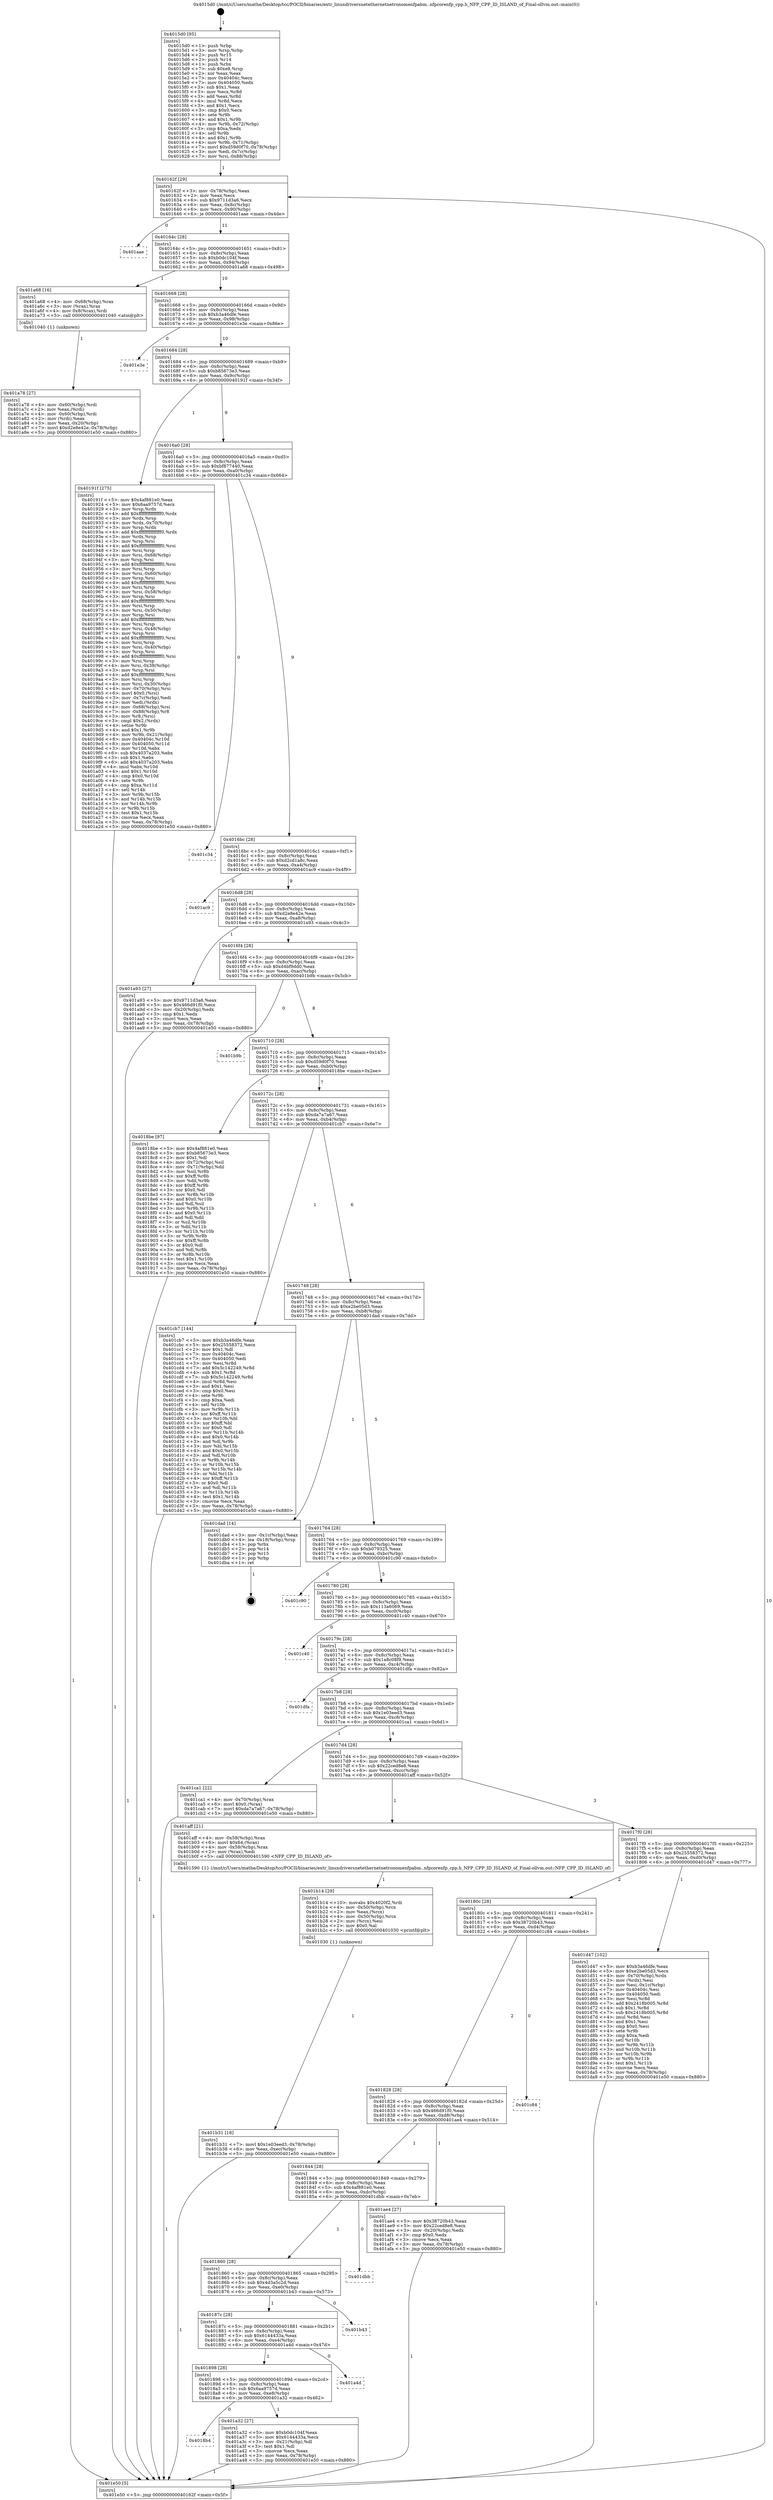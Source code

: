 digraph "0x4015d0" {
  label = "0x4015d0 (/mnt/c/Users/mathe/Desktop/tcc/POCII/binaries/extr_linuxdriversnetethernetnetronomenfpabm..nfpcorenfp_cpp.h_NFP_CPP_ID_ISLAND_of_Final-ollvm.out::main(0))"
  labelloc = "t"
  node[shape=record]

  Entry [label="",width=0.3,height=0.3,shape=circle,fillcolor=black,style=filled]
  "0x40162f" [label="{
     0x40162f [29]\l
     | [instrs]\l
     &nbsp;&nbsp;0x40162f \<+3\>: mov -0x78(%rbp),%eax\l
     &nbsp;&nbsp;0x401632 \<+2\>: mov %eax,%ecx\l
     &nbsp;&nbsp;0x401634 \<+6\>: sub $0x9711d3a6,%ecx\l
     &nbsp;&nbsp;0x40163a \<+6\>: mov %eax,-0x8c(%rbp)\l
     &nbsp;&nbsp;0x401640 \<+6\>: mov %ecx,-0x90(%rbp)\l
     &nbsp;&nbsp;0x401646 \<+6\>: je 0000000000401aae \<main+0x4de\>\l
  }"]
  "0x401aae" [label="{
     0x401aae\l
  }", style=dashed]
  "0x40164c" [label="{
     0x40164c [28]\l
     | [instrs]\l
     &nbsp;&nbsp;0x40164c \<+5\>: jmp 0000000000401651 \<main+0x81\>\l
     &nbsp;&nbsp;0x401651 \<+6\>: mov -0x8c(%rbp),%eax\l
     &nbsp;&nbsp;0x401657 \<+5\>: sub $0xb0dc104f,%eax\l
     &nbsp;&nbsp;0x40165c \<+6\>: mov %eax,-0x94(%rbp)\l
     &nbsp;&nbsp;0x401662 \<+6\>: je 0000000000401a68 \<main+0x498\>\l
  }"]
  Exit [label="",width=0.3,height=0.3,shape=circle,fillcolor=black,style=filled,peripheries=2]
  "0x401a68" [label="{
     0x401a68 [16]\l
     | [instrs]\l
     &nbsp;&nbsp;0x401a68 \<+4\>: mov -0x68(%rbp),%rax\l
     &nbsp;&nbsp;0x401a6c \<+3\>: mov (%rax),%rax\l
     &nbsp;&nbsp;0x401a6f \<+4\>: mov 0x8(%rax),%rdi\l
     &nbsp;&nbsp;0x401a73 \<+5\>: call 0000000000401040 \<atoi@plt\>\l
     | [calls]\l
     &nbsp;&nbsp;0x401040 \{1\} (unknown)\l
  }"]
  "0x401668" [label="{
     0x401668 [28]\l
     | [instrs]\l
     &nbsp;&nbsp;0x401668 \<+5\>: jmp 000000000040166d \<main+0x9d\>\l
     &nbsp;&nbsp;0x40166d \<+6\>: mov -0x8c(%rbp),%eax\l
     &nbsp;&nbsp;0x401673 \<+5\>: sub $0xb3a46dfe,%eax\l
     &nbsp;&nbsp;0x401678 \<+6\>: mov %eax,-0x98(%rbp)\l
     &nbsp;&nbsp;0x40167e \<+6\>: je 0000000000401e3e \<main+0x86e\>\l
  }"]
  "0x401b31" [label="{
     0x401b31 [18]\l
     | [instrs]\l
     &nbsp;&nbsp;0x401b31 \<+7\>: movl $0x1e03eed3,-0x78(%rbp)\l
     &nbsp;&nbsp;0x401b38 \<+6\>: mov %eax,-0xec(%rbp)\l
     &nbsp;&nbsp;0x401b3e \<+5\>: jmp 0000000000401e50 \<main+0x880\>\l
  }"]
  "0x401e3e" [label="{
     0x401e3e\l
  }", style=dashed]
  "0x401684" [label="{
     0x401684 [28]\l
     | [instrs]\l
     &nbsp;&nbsp;0x401684 \<+5\>: jmp 0000000000401689 \<main+0xb9\>\l
     &nbsp;&nbsp;0x401689 \<+6\>: mov -0x8c(%rbp),%eax\l
     &nbsp;&nbsp;0x40168f \<+5\>: sub $0xb85673e3,%eax\l
     &nbsp;&nbsp;0x401694 \<+6\>: mov %eax,-0x9c(%rbp)\l
     &nbsp;&nbsp;0x40169a \<+6\>: je 000000000040191f \<main+0x34f\>\l
  }"]
  "0x401b14" [label="{
     0x401b14 [29]\l
     | [instrs]\l
     &nbsp;&nbsp;0x401b14 \<+10\>: movabs $0x4020f2,%rdi\l
     &nbsp;&nbsp;0x401b1e \<+4\>: mov -0x50(%rbp),%rcx\l
     &nbsp;&nbsp;0x401b22 \<+2\>: mov %eax,(%rcx)\l
     &nbsp;&nbsp;0x401b24 \<+4\>: mov -0x50(%rbp),%rcx\l
     &nbsp;&nbsp;0x401b28 \<+2\>: mov (%rcx),%esi\l
     &nbsp;&nbsp;0x401b2a \<+2\>: mov $0x0,%al\l
     &nbsp;&nbsp;0x401b2c \<+5\>: call 0000000000401030 \<printf@plt\>\l
     | [calls]\l
     &nbsp;&nbsp;0x401030 \{1\} (unknown)\l
  }"]
  "0x40191f" [label="{
     0x40191f [275]\l
     | [instrs]\l
     &nbsp;&nbsp;0x40191f \<+5\>: mov $0x4af881e0,%eax\l
     &nbsp;&nbsp;0x401924 \<+5\>: mov $0x6aa9757d,%ecx\l
     &nbsp;&nbsp;0x401929 \<+3\>: mov %rsp,%rdx\l
     &nbsp;&nbsp;0x40192c \<+4\>: add $0xfffffffffffffff0,%rdx\l
     &nbsp;&nbsp;0x401930 \<+3\>: mov %rdx,%rsp\l
     &nbsp;&nbsp;0x401933 \<+4\>: mov %rdx,-0x70(%rbp)\l
     &nbsp;&nbsp;0x401937 \<+3\>: mov %rsp,%rdx\l
     &nbsp;&nbsp;0x40193a \<+4\>: add $0xfffffffffffffff0,%rdx\l
     &nbsp;&nbsp;0x40193e \<+3\>: mov %rdx,%rsp\l
     &nbsp;&nbsp;0x401941 \<+3\>: mov %rsp,%rsi\l
     &nbsp;&nbsp;0x401944 \<+4\>: add $0xfffffffffffffff0,%rsi\l
     &nbsp;&nbsp;0x401948 \<+3\>: mov %rsi,%rsp\l
     &nbsp;&nbsp;0x40194b \<+4\>: mov %rsi,-0x68(%rbp)\l
     &nbsp;&nbsp;0x40194f \<+3\>: mov %rsp,%rsi\l
     &nbsp;&nbsp;0x401952 \<+4\>: add $0xfffffffffffffff0,%rsi\l
     &nbsp;&nbsp;0x401956 \<+3\>: mov %rsi,%rsp\l
     &nbsp;&nbsp;0x401959 \<+4\>: mov %rsi,-0x60(%rbp)\l
     &nbsp;&nbsp;0x40195d \<+3\>: mov %rsp,%rsi\l
     &nbsp;&nbsp;0x401960 \<+4\>: add $0xfffffffffffffff0,%rsi\l
     &nbsp;&nbsp;0x401964 \<+3\>: mov %rsi,%rsp\l
     &nbsp;&nbsp;0x401967 \<+4\>: mov %rsi,-0x58(%rbp)\l
     &nbsp;&nbsp;0x40196b \<+3\>: mov %rsp,%rsi\l
     &nbsp;&nbsp;0x40196e \<+4\>: add $0xfffffffffffffff0,%rsi\l
     &nbsp;&nbsp;0x401972 \<+3\>: mov %rsi,%rsp\l
     &nbsp;&nbsp;0x401975 \<+4\>: mov %rsi,-0x50(%rbp)\l
     &nbsp;&nbsp;0x401979 \<+3\>: mov %rsp,%rsi\l
     &nbsp;&nbsp;0x40197c \<+4\>: add $0xfffffffffffffff0,%rsi\l
     &nbsp;&nbsp;0x401980 \<+3\>: mov %rsi,%rsp\l
     &nbsp;&nbsp;0x401983 \<+4\>: mov %rsi,-0x48(%rbp)\l
     &nbsp;&nbsp;0x401987 \<+3\>: mov %rsp,%rsi\l
     &nbsp;&nbsp;0x40198a \<+4\>: add $0xfffffffffffffff0,%rsi\l
     &nbsp;&nbsp;0x40198e \<+3\>: mov %rsi,%rsp\l
     &nbsp;&nbsp;0x401991 \<+4\>: mov %rsi,-0x40(%rbp)\l
     &nbsp;&nbsp;0x401995 \<+3\>: mov %rsp,%rsi\l
     &nbsp;&nbsp;0x401998 \<+4\>: add $0xfffffffffffffff0,%rsi\l
     &nbsp;&nbsp;0x40199c \<+3\>: mov %rsi,%rsp\l
     &nbsp;&nbsp;0x40199f \<+4\>: mov %rsi,-0x38(%rbp)\l
     &nbsp;&nbsp;0x4019a3 \<+3\>: mov %rsp,%rsi\l
     &nbsp;&nbsp;0x4019a6 \<+4\>: add $0xfffffffffffffff0,%rsi\l
     &nbsp;&nbsp;0x4019aa \<+3\>: mov %rsi,%rsp\l
     &nbsp;&nbsp;0x4019ad \<+4\>: mov %rsi,-0x30(%rbp)\l
     &nbsp;&nbsp;0x4019b1 \<+4\>: mov -0x70(%rbp),%rsi\l
     &nbsp;&nbsp;0x4019b5 \<+6\>: movl $0x0,(%rsi)\l
     &nbsp;&nbsp;0x4019bb \<+3\>: mov -0x7c(%rbp),%edi\l
     &nbsp;&nbsp;0x4019be \<+2\>: mov %edi,(%rdx)\l
     &nbsp;&nbsp;0x4019c0 \<+4\>: mov -0x68(%rbp),%rsi\l
     &nbsp;&nbsp;0x4019c4 \<+7\>: mov -0x88(%rbp),%r8\l
     &nbsp;&nbsp;0x4019cb \<+3\>: mov %r8,(%rsi)\l
     &nbsp;&nbsp;0x4019ce \<+3\>: cmpl $0x2,(%rdx)\l
     &nbsp;&nbsp;0x4019d1 \<+4\>: setne %r9b\l
     &nbsp;&nbsp;0x4019d5 \<+4\>: and $0x1,%r9b\l
     &nbsp;&nbsp;0x4019d9 \<+4\>: mov %r9b,-0x21(%rbp)\l
     &nbsp;&nbsp;0x4019dd \<+8\>: mov 0x40404c,%r10d\l
     &nbsp;&nbsp;0x4019e5 \<+8\>: mov 0x404050,%r11d\l
     &nbsp;&nbsp;0x4019ed \<+3\>: mov %r10d,%ebx\l
     &nbsp;&nbsp;0x4019f0 \<+6\>: sub $0x4037a203,%ebx\l
     &nbsp;&nbsp;0x4019f6 \<+3\>: sub $0x1,%ebx\l
     &nbsp;&nbsp;0x4019f9 \<+6\>: add $0x4037a203,%ebx\l
     &nbsp;&nbsp;0x4019ff \<+4\>: imul %ebx,%r10d\l
     &nbsp;&nbsp;0x401a03 \<+4\>: and $0x1,%r10d\l
     &nbsp;&nbsp;0x401a07 \<+4\>: cmp $0x0,%r10d\l
     &nbsp;&nbsp;0x401a0b \<+4\>: sete %r9b\l
     &nbsp;&nbsp;0x401a0f \<+4\>: cmp $0xa,%r11d\l
     &nbsp;&nbsp;0x401a13 \<+4\>: setl %r14b\l
     &nbsp;&nbsp;0x401a17 \<+3\>: mov %r9b,%r15b\l
     &nbsp;&nbsp;0x401a1a \<+3\>: and %r14b,%r15b\l
     &nbsp;&nbsp;0x401a1d \<+3\>: xor %r14b,%r9b\l
     &nbsp;&nbsp;0x401a20 \<+3\>: or %r9b,%r15b\l
     &nbsp;&nbsp;0x401a23 \<+4\>: test $0x1,%r15b\l
     &nbsp;&nbsp;0x401a27 \<+3\>: cmovne %ecx,%eax\l
     &nbsp;&nbsp;0x401a2a \<+3\>: mov %eax,-0x78(%rbp)\l
     &nbsp;&nbsp;0x401a2d \<+5\>: jmp 0000000000401e50 \<main+0x880\>\l
  }"]
  "0x4016a0" [label="{
     0x4016a0 [28]\l
     | [instrs]\l
     &nbsp;&nbsp;0x4016a0 \<+5\>: jmp 00000000004016a5 \<main+0xd5\>\l
     &nbsp;&nbsp;0x4016a5 \<+6\>: mov -0x8c(%rbp),%eax\l
     &nbsp;&nbsp;0x4016ab \<+5\>: sub $0xbf877440,%eax\l
     &nbsp;&nbsp;0x4016b0 \<+6\>: mov %eax,-0xa0(%rbp)\l
     &nbsp;&nbsp;0x4016b6 \<+6\>: je 0000000000401c34 \<main+0x664\>\l
  }"]
  "0x401a78" [label="{
     0x401a78 [27]\l
     | [instrs]\l
     &nbsp;&nbsp;0x401a78 \<+4\>: mov -0x60(%rbp),%rdi\l
     &nbsp;&nbsp;0x401a7c \<+2\>: mov %eax,(%rdi)\l
     &nbsp;&nbsp;0x401a7e \<+4\>: mov -0x60(%rbp),%rdi\l
     &nbsp;&nbsp;0x401a82 \<+2\>: mov (%rdi),%eax\l
     &nbsp;&nbsp;0x401a84 \<+3\>: mov %eax,-0x20(%rbp)\l
     &nbsp;&nbsp;0x401a87 \<+7\>: movl $0xd2e8e42e,-0x78(%rbp)\l
     &nbsp;&nbsp;0x401a8e \<+5\>: jmp 0000000000401e50 \<main+0x880\>\l
  }"]
  "0x401c34" [label="{
     0x401c34\l
  }", style=dashed]
  "0x4016bc" [label="{
     0x4016bc [28]\l
     | [instrs]\l
     &nbsp;&nbsp;0x4016bc \<+5\>: jmp 00000000004016c1 \<main+0xf1\>\l
     &nbsp;&nbsp;0x4016c1 \<+6\>: mov -0x8c(%rbp),%eax\l
     &nbsp;&nbsp;0x4016c7 \<+5\>: sub $0xd2cd1a8c,%eax\l
     &nbsp;&nbsp;0x4016cc \<+6\>: mov %eax,-0xa4(%rbp)\l
     &nbsp;&nbsp;0x4016d2 \<+6\>: je 0000000000401ac9 \<main+0x4f9\>\l
  }"]
  "0x4018b4" [label="{
     0x4018b4\l
  }", style=dashed]
  "0x401ac9" [label="{
     0x401ac9\l
  }", style=dashed]
  "0x4016d8" [label="{
     0x4016d8 [28]\l
     | [instrs]\l
     &nbsp;&nbsp;0x4016d8 \<+5\>: jmp 00000000004016dd \<main+0x10d\>\l
     &nbsp;&nbsp;0x4016dd \<+6\>: mov -0x8c(%rbp),%eax\l
     &nbsp;&nbsp;0x4016e3 \<+5\>: sub $0xd2e8e42e,%eax\l
     &nbsp;&nbsp;0x4016e8 \<+6\>: mov %eax,-0xa8(%rbp)\l
     &nbsp;&nbsp;0x4016ee \<+6\>: je 0000000000401a93 \<main+0x4c3\>\l
  }"]
  "0x401a32" [label="{
     0x401a32 [27]\l
     | [instrs]\l
     &nbsp;&nbsp;0x401a32 \<+5\>: mov $0xb0dc104f,%eax\l
     &nbsp;&nbsp;0x401a37 \<+5\>: mov $0x6144433a,%ecx\l
     &nbsp;&nbsp;0x401a3c \<+3\>: mov -0x21(%rbp),%dl\l
     &nbsp;&nbsp;0x401a3f \<+3\>: test $0x1,%dl\l
     &nbsp;&nbsp;0x401a42 \<+3\>: cmovne %ecx,%eax\l
     &nbsp;&nbsp;0x401a45 \<+3\>: mov %eax,-0x78(%rbp)\l
     &nbsp;&nbsp;0x401a48 \<+5\>: jmp 0000000000401e50 \<main+0x880\>\l
  }"]
  "0x401a93" [label="{
     0x401a93 [27]\l
     | [instrs]\l
     &nbsp;&nbsp;0x401a93 \<+5\>: mov $0x9711d3a6,%eax\l
     &nbsp;&nbsp;0x401a98 \<+5\>: mov $0x466d91f0,%ecx\l
     &nbsp;&nbsp;0x401a9d \<+3\>: mov -0x20(%rbp),%edx\l
     &nbsp;&nbsp;0x401aa0 \<+3\>: cmp $0x1,%edx\l
     &nbsp;&nbsp;0x401aa3 \<+3\>: cmovl %ecx,%eax\l
     &nbsp;&nbsp;0x401aa6 \<+3\>: mov %eax,-0x78(%rbp)\l
     &nbsp;&nbsp;0x401aa9 \<+5\>: jmp 0000000000401e50 \<main+0x880\>\l
  }"]
  "0x4016f4" [label="{
     0x4016f4 [28]\l
     | [instrs]\l
     &nbsp;&nbsp;0x4016f4 \<+5\>: jmp 00000000004016f9 \<main+0x129\>\l
     &nbsp;&nbsp;0x4016f9 \<+6\>: mov -0x8c(%rbp),%eax\l
     &nbsp;&nbsp;0x4016ff \<+5\>: sub $0xd4bf9dd0,%eax\l
     &nbsp;&nbsp;0x401704 \<+6\>: mov %eax,-0xac(%rbp)\l
     &nbsp;&nbsp;0x40170a \<+6\>: je 0000000000401b9b \<main+0x5cb\>\l
  }"]
  "0x401898" [label="{
     0x401898 [28]\l
     | [instrs]\l
     &nbsp;&nbsp;0x401898 \<+5\>: jmp 000000000040189d \<main+0x2cd\>\l
     &nbsp;&nbsp;0x40189d \<+6\>: mov -0x8c(%rbp),%eax\l
     &nbsp;&nbsp;0x4018a3 \<+5\>: sub $0x6aa9757d,%eax\l
     &nbsp;&nbsp;0x4018a8 \<+6\>: mov %eax,-0xe8(%rbp)\l
     &nbsp;&nbsp;0x4018ae \<+6\>: je 0000000000401a32 \<main+0x462\>\l
  }"]
  "0x401b9b" [label="{
     0x401b9b\l
  }", style=dashed]
  "0x401710" [label="{
     0x401710 [28]\l
     | [instrs]\l
     &nbsp;&nbsp;0x401710 \<+5\>: jmp 0000000000401715 \<main+0x145\>\l
     &nbsp;&nbsp;0x401715 \<+6\>: mov -0x8c(%rbp),%eax\l
     &nbsp;&nbsp;0x40171b \<+5\>: sub $0xd59d0f70,%eax\l
     &nbsp;&nbsp;0x401720 \<+6\>: mov %eax,-0xb0(%rbp)\l
     &nbsp;&nbsp;0x401726 \<+6\>: je 00000000004018be \<main+0x2ee\>\l
  }"]
  "0x401a4d" [label="{
     0x401a4d\l
  }", style=dashed]
  "0x4018be" [label="{
     0x4018be [97]\l
     | [instrs]\l
     &nbsp;&nbsp;0x4018be \<+5\>: mov $0x4af881e0,%eax\l
     &nbsp;&nbsp;0x4018c3 \<+5\>: mov $0xb85673e3,%ecx\l
     &nbsp;&nbsp;0x4018c8 \<+2\>: mov $0x1,%dl\l
     &nbsp;&nbsp;0x4018ca \<+4\>: mov -0x72(%rbp),%sil\l
     &nbsp;&nbsp;0x4018ce \<+4\>: mov -0x71(%rbp),%dil\l
     &nbsp;&nbsp;0x4018d2 \<+3\>: mov %sil,%r8b\l
     &nbsp;&nbsp;0x4018d5 \<+4\>: xor $0xff,%r8b\l
     &nbsp;&nbsp;0x4018d9 \<+3\>: mov %dil,%r9b\l
     &nbsp;&nbsp;0x4018dc \<+4\>: xor $0xff,%r9b\l
     &nbsp;&nbsp;0x4018e0 \<+3\>: xor $0x0,%dl\l
     &nbsp;&nbsp;0x4018e3 \<+3\>: mov %r8b,%r10b\l
     &nbsp;&nbsp;0x4018e6 \<+4\>: and $0x0,%r10b\l
     &nbsp;&nbsp;0x4018ea \<+3\>: and %dl,%sil\l
     &nbsp;&nbsp;0x4018ed \<+3\>: mov %r9b,%r11b\l
     &nbsp;&nbsp;0x4018f0 \<+4\>: and $0x0,%r11b\l
     &nbsp;&nbsp;0x4018f4 \<+3\>: and %dl,%dil\l
     &nbsp;&nbsp;0x4018f7 \<+3\>: or %sil,%r10b\l
     &nbsp;&nbsp;0x4018fa \<+3\>: or %dil,%r11b\l
     &nbsp;&nbsp;0x4018fd \<+3\>: xor %r11b,%r10b\l
     &nbsp;&nbsp;0x401900 \<+3\>: or %r9b,%r8b\l
     &nbsp;&nbsp;0x401903 \<+4\>: xor $0xff,%r8b\l
     &nbsp;&nbsp;0x401907 \<+3\>: or $0x0,%dl\l
     &nbsp;&nbsp;0x40190a \<+3\>: and %dl,%r8b\l
     &nbsp;&nbsp;0x40190d \<+3\>: or %r8b,%r10b\l
     &nbsp;&nbsp;0x401910 \<+4\>: test $0x1,%r10b\l
     &nbsp;&nbsp;0x401914 \<+3\>: cmovne %ecx,%eax\l
     &nbsp;&nbsp;0x401917 \<+3\>: mov %eax,-0x78(%rbp)\l
     &nbsp;&nbsp;0x40191a \<+5\>: jmp 0000000000401e50 \<main+0x880\>\l
  }"]
  "0x40172c" [label="{
     0x40172c [28]\l
     | [instrs]\l
     &nbsp;&nbsp;0x40172c \<+5\>: jmp 0000000000401731 \<main+0x161\>\l
     &nbsp;&nbsp;0x401731 \<+6\>: mov -0x8c(%rbp),%eax\l
     &nbsp;&nbsp;0x401737 \<+5\>: sub $0xda7a7a67,%eax\l
     &nbsp;&nbsp;0x40173c \<+6\>: mov %eax,-0xb4(%rbp)\l
     &nbsp;&nbsp;0x401742 \<+6\>: je 0000000000401cb7 \<main+0x6e7\>\l
  }"]
  "0x401e50" [label="{
     0x401e50 [5]\l
     | [instrs]\l
     &nbsp;&nbsp;0x401e50 \<+5\>: jmp 000000000040162f \<main+0x5f\>\l
  }"]
  "0x4015d0" [label="{
     0x4015d0 [95]\l
     | [instrs]\l
     &nbsp;&nbsp;0x4015d0 \<+1\>: push %rbp\l
     &nbsp;&nbsp;0x4015d1 \<+3\>: mov %rsp,%rbp\l
     &nbsp;&nbsp;0x4015d4 \<+2\>: push %r15\l
     &nbsp;&nbsp;0x4015d6 \<+2\>: push %r14\l
     &nbsp;&nbsp;0x4015d8 \<+1\>: push %rbx\l
     &nbsp;&nbsp;0x4015d9 \<+7\>: sub $0xe8,%rsp\l
     &nbsp;&nbsp;0x4015e0 \<+2\>: xor %eax,%eax\l
     &nbsp;&nbsp;0x4015e2 \<+7\>: mov 0x40404c,%ecx\l
     &nbsp;&nbsp;0x4015e9 \<+7\>: mov 0x404050,%edx\l
     &nbsp;&nbsp;0x4015f0 \<+3\>: sub $0x1,%eax\l
     &nbsp;&nbsp;0x4015f3 \<+3\>: mov %ecx,%r8d\l
     &nbsp;&nbsp;0x4015f6 \<+3\>: add %eax,%r8d\l
     &nbsp;&nbsp;0x4015f9 \<+4\>: imul %r8d,%ecx\l
     &nbsp;&nbsp;0x4015fd \<+3\>: and $0x1,%ecx\l
     &nbsp;&nbsp;0x401600 \<+3\>: cmp $0x0,%ecx\l
     &nbsp;&nbsp;0x401603 \<+4\>: sete %r9b\l
     &nbsp;&nbsp;0x401607 \<+4\>: and $0x1,%r9b\l
     &nbsp;&nbsp;0x40160b \<+4\>: mov %r9b,-0x72(%rbp)\l
     &nbsp;&nbsp;0x40160f \<+3\>: cmp $0xa,%edx\l
     &nbsp;&nbsp;0x401612 \<+4\>: setl %r9b\l
     &nbsp;&nbsp;0x401616 \<+4\>: and $0x1,%r9b\l
     &nbsp;&nbsp;0x40161a \<+4\>: mov %r9b,-0x71(%rbp)\l
     &nbsp;&nbsp;0x40161e \<+7\>: movl $0xd59d0f70,-0x78(%rbp)\l
     &nbsp;&nbsp;0x401625 \<+3\>: mov %edi,-0x7c(%rbp)\l
     &nbsp;&nbsp;0x401628 \<+7\>: mov %rsi,-0x88(%rbp)\l
  }"]
  "0x40187c" [label="{
     0x40187c [28]\l
     | [instrs]\l
     &nbsp;&nbsp;0x40187c \<+5\>: jmp 0000000000401881 \<main+0x2b1\>\l
     &nbsp;&nbsp;0x401881 \<+6\>: mov -0x8c(%rbp),%eax\l
     &nbsp;&nbsp;0x401887 \<+5\>: sub $0x6144433a,%eax\l
     &nbsp;&nbsp;0x40188c \<+6\>: mov %eax,-0xe4(%rbp)\l
     &nbsp;&nbsp;0x401892 \<+6\>: je 0000000000401a4d \<main+0x47d\>\l
  }"]
  "0x401b43" [label="{
     0x401b43\l
  }", style=dashed]
  "0x401cb7" [label="{
     0x401cb7 [144]\l
     | [instrs]\l
     &nbsp;&nbsp;0x401cb7 \<+5\>: mov $0xb3a46dfe,%eax\l
     &nbsp;&nbsp;0x401cbc \<+5\>: mov $0x25558372,%ecx\l
     &nbsp;&nbsp;0x401cc1 \<+2\>: mov $0x1,%dl\l
     &nbsp;&nbsp;0x401cc3 \<+7\>: mov 0x40404c,%esi\l
     &nbsp;&nbsp;0x401cca \<+7\>: mov 0x404050,%edi\l
     &nbsp;&nbsp;0x401cd1 \<+3\>: mov %esi,%r8d\l
     &nbsp;&nbsp;0x401cd4 \<+7\>: add $0x5c142249,%r8d\l
     &nbsp;&nbsp;0x401cdb \<+4\>: sub $0x1,%r8d\l
     &nbsp;&nbsp;0x401cdf \<+7\>: sub $0x5c142249,%r8d\l
     &nbsp;&nbsp;0x401ce6 \<+4\>: imul %r8d,%esi\l
     &nbsp;&nbsp;0x401cea \<+3\>: and $0x1,%esi\l
     &nbsp;&nbsp;0x401ced \<+3\>: cmp $0x0,%esi\l
     &nbsp;&nbsp;0x401cf0 \<+4\>: sete %r9b\l
     &nbsp;&nbsp;0x401cf4 \<+3\>: cmp $0xa,%edi\l
     &nbsp;&nbsp;0x401cf7 \<+4\>: setl %r10b\l
     &nbsp;&nbsp;0x401cfb \<+3\>: mov %r9b,%r11b\l
     &nbsp;&nbsp;0x401cfe \<+4\>: xor $0xff,%r11b\l
     &nbsp;&nbsp;0x401d02 \<+3\>: mov %r10b,%bl\l
     &nbsp;&nbsp;0x401d05 \<+3\>: xor $0xff,%bl\l
     &nbsp;&nbsp;0x401d08 \<+3\>: xor $0x0,%dl\l
     &nbsp;&nbsp;0x401d0b \<+3\>: mov %r11b,%r14b\l
     &nbsp;&nbsp;0x401d0e \<+4\>: and $0x0,%r14b\l
     &nbsp;&nbsp;0x401d12 \<+3\>: and %dl,%r9b\l
     &nbsp;&nbsp;0x401d15 \<+3\>: mov %bl,%r15b\l
     &nbsp;&nbsp;0x401d18 \<+4\>: and $0x0,%r15b\l
     &nbsp;&nbsp;0x401d1c \<+3\>: and %dl,%r10b\l
     &nbsp;&nbsp;0x401d1f \<+3\>: or %r9b,%r14b\l
     &nbsp;&nbsp;0x401d22 \<+3\>: or %r10b,%r15b\l
     &nbsp;&nbsp;0x401d25 \<+3\>: xor %r15b,%r14b\l
     &nbsp;&nbsp;0x401d28 \<+3\>: or %bl,%r11b\l
     &nbsp;&nbsp;0x401d2b \<+4\>: xor $0xff,%r11b\l
     &nbsp;&nbsp;0x401d2f \<+3\>: or $0x0,%dl\l
     &nbsp;&nbsp;0x401d32 \<+3\>: and %dl,%r11b\l
     &nbsp;&nbsp;0x401d35 \<+3\>: or %r11b,%r14b\l
     &nbsp;&nbsp;0x401d38 \<+4\>: test $0x1,%r14b\l
     &nbsp;&nbsp;0x401d3c \<+3\>: cmovne %ecx,%eax\l
     &nbsp;&nbsp;0x401d3f \<+3\>: mov %eax,-0x78(%rbp)\l
     &nbsp;&nbsp;0x401d42 \<+5\>: jmp 0000000000401e50 \<main+0x880\>\l
  }"]
  "0x401748" [label="{
     0x401748 [28]\l
     | [instrs]\l
     &nbsp;&nbsp;0x401748 \<+5\>: jmp 000000000040174d \<main+0x17d\>\l
     &nbsp;&nbsp;0x40174d \<+6\>: mov -0x8c(%rbp),%eax\l
     &nbsp;&nbsp;0x401753 \<+5\>: sub $0xe2be05d3,%eax\l
     &nbsp;&nbsp;0x401758 \<+6\>: mov %eax,-0xb8(%rbp)\l
     &nbsp;&nbsp;0x40175e \<+6\>: je 0000000000401dad \<main+0x7dd\>\l
  }"]
  "0x401860" [label="{
     0x401860 [28]\l
     | [instrs]\l
     &nbsp;&nbsp;0x401860 \<+5\>: jmp 0000000000401865 \<main+0x295\>\l
     &nbsp;&nbsp;0x401865 \<+6\>: mov -0x8c(%rbp),%eax\l
     &nbsp;&nbsp;0x40186b \<+5\>: sub $0x4d3a5c2d,%eax\l
     &nbsp;&nbsp;0x401870 \<+6\>: mov %eax,-0xe0(%rbp)\l
     &nbsp;&nbsp;0x401876 \<+6\>: je 0000000000401b43 \<main+0x573\>\l
  }"]
  "0x401dad" [label="{
     0x401dad [14]\l
     | [instrs]\l
     &nbsp;&nbsp;0x401dad \<+3\>: mov -0x1c(%rbp),%eax\l
     &nbsp;&nbsp;0x401db0 \<+4\>: lea -0x18(%rbp),%rsp\l
     &nbsp;&nbsp;0x401db4 \<+1\>: pop %rbx\l
     &nbsp;&nbsp;0x401db5 \<+2\>: pop %r14\l
     &nbsp;&nbsp;0x401db7 \<+2\>: pop %r15\l
     &nbsp;&nbsp;0x401db9 \<+1\>: pop %rbp\l
     &nbsp;&nbsp;0x401dba \<+1\>: ret\l
  }"]
  "0x401764" [label="{
     0x401764 [28]\l
     | [instrs]\l
     &nbsp;&nbsp;0x401764 \<+5\>: jmp 0000000000401769 \<main+0x199\>\l
     &nbsp;&nbsp;0x401769 \<+6\>: mov -0x8c(%rbp),%eax\l
     &nbsp;&nbsp;0x40176f \<+5\>: sub $0xb079325,%eax\l
     &nbsp;&nbsp;0x401774 \<+6\>: mov %eax,-0xbc(%rbp)\l
     &nbsp;&nbsp;0x40177a \<+6\>: je 0000000000401c90 \<main+0x6c0\>\l
  }"]
  "0x401dbb" [label="{
     0x401dbb\l
  }", style=dashed]
  "0x401c90" [label="{
     0x401c90\l
  }", style=dashed]
  "0x401780" [label="{
     0x401780 [28]\l
     | [instrs]\l
     &nbsp;&nbsp;0x401780 \<+5\>: jmp 0000000000401785 \<main+0x1b5\>\l
     &nbsp;&nbsp;0x401785 \<+6\>: mov -0x8c(%rbp),%eax\l
     &nbsp;&nbsp;0x40178b \<+5\>: sub $0x113a6069,%eax\l
     &nbsp;&nbsp;0x401790 \<+6\>: mov %eax,-0xc0(%rbp)\l
     &nbsp;&nbsp;0x401796 \<+6\>: je 0000000000401c40 \<main+0x670\>\l
  }"]
  "0x401844" [label="{
     0x401844 [28]\l
     | [instrs]\l
     &nbsp;&nbsp;0x401844 \<+5\>: jmp 0000000000401849 \<main+0x279\>\l
     &nbsp;&nbsp;0x401849 \<+6\>: mov -0x8c(%rbp),%eax\l
     &nbsp;&nbsp;0x40184f \<+5\>: sub $0x4af881e0,%eax\l
     &nbsp;&nbsp;0x401854 \<+6\>: mov %eax,-0xdc(%rbp)\l
     &nbsp;&nbsp;0x40185a \<+6\>: je 0000000000401dbb \<main+0x7eb\>\l
  }"]
  "0x401c40" [label="{
     0x401c40\l
  }", style=dashed]
  "0x40179c" [label="{
     0x40179c [28]\l
     | [instrs]\l
     &nbsp;&nbsp;0x40179c \<+5\>: jmp 00000000004017a1 \<main+0x1d1\>\l
     &nbsp;&nbsp;0x4017a1 \<+6\>: mov -0x8c(%rbp),%eax\l
     &nbsp;&nbsp;0x4017a7 \<+5\>: sub $0x1a8c08f9,%eax\l
     &nbsp;&nbsp;0x4017ac \<+6\>: mov %eax,-0xc4(%rbp)\l
     &nbsp;&nbsp;0x4017b2 \<+6\>: je 0000000000401dfa \<main+0x82a\>\l
  }"]
  "0x401ae4" [label="{
     0x401ae4 [27]\l
     | [instrs]\l
     &nbsp;&nbsp;0x401ae4 \<+5\>: mov $0x38720b43,%eax\l
     &nbsp;&nbsp;0x401ae9 \<+5\>: mov $0x22ced8e8,%ecx\l
     &nbsp;&nbsp;0x401aee \<+3\>: mov -0x20(%rbp),%edx\l
     &nbsp;&nbsp;0x401af1 \<+3\>: cmp $0x0,%edx\l
     &nbsp;&nbsp;0x401af4 \<+3\>: cmove %ecx,%eax\l
     &nbsp;&nbsp;0x401af7 \<+3\>: mov %eax,-0x78(%rbp)\l
     &nbsp;&nbsp;0x401afa \<+5\>: jmp 0000000000401e50 \<main+0x880\>\l
  }"]
  "0x401dfa" [label="{
     0x401dfa\l
  }", style=dashed]
  "0x4017b8" [label="{
     0x4017b8 [28]\l
     | [instrs]\l
     &nbsp;&nbsp;0x4017b8 \<+5\>: jmp 00000000004017bd \<main+0x1ed\>\l
     &nbsp;&nbsp;0x4017bd \<+6\>: mov -0x8c(%rbp),%eax\l
     &nbsp;&nbsp;0x4017c3 \<+5\>: sub $0x1e03eed3,%eax\l
     &nbsp;&nbsp;0x4017c8 \<+6\>: mov %eax,-0xc8(%rbp)\l
     &nbsp;&nbsp;0x4017ce \<+6\>: je 0000000000401ca1 \<main+0x6d1\>\l
  }"]
  "0x401828" [label="{
     0x401828 [28]\l
     | [instrs]\l
     &nbsp;&nbsp;0x401828 \<+5\>: jmp 000000000040182d \<main+0x25d\>\l
     &nbsp;&nbsp;0x40182d \<+6\>: mov -0x8c(%rbp),%eax\l
     &nbsp;&nbsp;0x401833 \<+5\>: sub $0x466d91f0,%eax\l
     &nbsp;&nbsp;0x401838 \<+6\>: mov %eax,-0xd8(%rbp)\l
     &nbsp;&nbsp;0x40183e \<+6\>: je 0000000000401ae4 \<main+0x514\>\l
  }"]
  "0x401ca1" [label="{
     0x401ca1 [22]\l
     | [instrs]\l
     &nbsp;&nbsp;0x401ca1 \<+4\>: mov -0x70(%rbp),%rax\l
     &nbsp;&nbsp;0x401ca5 \<+6\>: movl $0x0,(%rax)\l
     &nbsp;&nbsp;0x401cab \<+7\>: movl $0xda7a7a67,-0x78(%rbp)\l
     &nbsp;&nbsp;0x401cb2 \<+5\>: jmp 0000000000401e50 \<main+0x880\>\l
  }"]
  "0x4017d4" [label="{
     0x4017d4 [28]\l
     | [instrs]\l
     &nbsp;&nbsp;0x4017d4 \<+5\>: jmp 00000000004017d9 \<main+0x209\>\l
     &nbsp;&nbsp;0x4017d9 \<+6\>: mov -0x8c(%rbp),%eax\l
     &nbsp;&nbsp;0x4017df \<+5\>: sub $0x22ced8e8,%eax\l
     &nbsp;&nbsp;0x4017e4 \<+6\>: mov %eax,-0xcc(%rbp)\l
     &nbsp;&nbsp;0x4017ea \<+6\>: je 0000000000401aff \<main+0x52f\>\l
  }"]
  "0x401c84" [label="{
     0x401c84\l
  }", style=dashed]
  "0x401aff" [label="{
     0x401aff [21]\l
     | [instrs]\l
     &nbsp;&nbsp;0x401aff \<+4\>: mov -0x58(%rbp),%rax\l
     &nbsp;&nbsp;0x401b03 \<+6\>: movl $0x64,(%rax)\l
     &nbsp;&nbsp;0x401b09 \<+4\>: mov -0x58(%rbp),%rax\l
     &nbsp;&nbsp;0x401b0d \<+2\>: mov (%rax),%edi\l
     &nbsp;&nbsp;0x401b0f \<+5\>: call 0000000000401590 \<NFP_CPP_ID_ISLAND_of\>\l
     | [calls]\l
     &nbsp;&nbsp;0x401590 \{1\} (/mnt/c/Users/mathe/Desktop/tcc/POCII/binaries/extr_linuxdriversnetethernetnetronomenfpabm..nfpcorenfp_cpp.h_NFP_CPP_ID_ISLAND_of_Final-ollvm.out::NFP_CPP_ID_ISLAND_of)\l
  }"]
  "0x4017f0" [label="{
     0x4017f0 [28]\l
     | [instrs]\l
     &nbsp;&nbsp;0x4017f0 \<+5\>: jmp 00000000004017f5 \<main+0x225\>\l
     &nbsp;&nbsp;0x4017f5 \<+6\>: mov -0x8c(%rbp),%eax\l
     &nbsp;&nbsp;0x4017fb \<+5\>: sub $0x25558372,%eax\l
     &nbsp;&nbsp;0x401800 \<+6\>: mov %eax,-0xd0(%rbp)\l
     &nbsp;&nbsp;0x401806 \<+6\>: je 0000000000401d47 \<main+0x777\>\l
  }"]
  "0x40180c" [label="{
     0x40180c [28]\l
     | [instrs]\l
     &nbsp;&nbsp;0x40180c \<+5\>: jmp 0000000000401811 \<main+0x241\>\l
     &nbsp;&nbsp;0x401811 \<+6\>: mov -0x8c(%rbp),%eax\l
     &nbsp;&nbsp;0x401817 \<+5\>: sub $0x38720b43,%eax\l
     &nbsp;&nbsp;0x40181c \<+6\>: mov %eax,-0xd4(%rbp)\l
     &nbsp;&nbsp;0x401822 \<+6\>: je 0000000000401c84 \<main+0x6b4\>\l
  }"]
  "0x401d47" [label="{
     0x401d47 [102]\l
     | [instrs]\l
     &nbsp;&nbsp;0x401d47 \<+5\>: mov $0xb3a46dfe,%eax\l
     &nbsp;&nbsp;0x401d4c \<+5\>: mov $0xe2be05d3,%ecx\l
     &nbsp;&nbsp;0x401d51 \<+4\>: mov -0x70(%rbp),%rdx\l
     &nbsp;&nbsp;0x401d55 \<+2\>: mov (%rdx),%esi\l
     &nbsp;&nbsp;0x401d57 \<+3\>: mov %esi,-0x1c(%rbp)\l
     &nbsp;&nbsp;0x401d5a \<+7\>: mov 0x40404c,%esi\l
     &nbsp;&nbsp;0x401d61 \<+7\>: mov 0x404050,%edi\l
     &nbsp;&nbsp;0x401d68 \<+3\>: mov %esi,%r8d\l
     &nbsp;&nbsp;0x401d6b \<+7\>: add $0x2418b005,%r8d\l
     &nbsp;&nbsp;0x401d72 \<+4\>: sub $0x1,%r8d\l
     &nbsp;&nbsp;0x401d76 \<+7\>: sub $0x2418b005,%r8d\l
     &nbsp;&nbsp;0x401d7d \<+4\>: imul %r8d,%esi\l
     &nbsp;&nbsp;0x401d81 \<+3\>: and $0x1,%esi\l
     &nbsp;&nbsp;0x401d84 \<+3\>: cmp $0x0,%esi\l
     &nbsp;&nbsp;0x401d87 \<+4\>: sete %r9b\l
     &nbsp;&nbsp;0x401d8b \<+3\>: cmp $0xa,%edi\l
     &nbsp;&nbsp;0x401d8e \<+4\>: setl %r10b\l
     &nbsp;&nbsp;0x401d92 \<+3\>: mov %r9b,%r11b\l
     &nbsp;&nbsp;0x401d95 \<+3\>: and %r10b,%r11b\l
     &nbsp;&nbsp;0x401d98 \<+3\>: xor %r10b,%r9b\l
     &nbsp;&nbsp;0x401d9b \<+3\>: or %r9b,%r11b\l
     &nbsp;&nbsp;0x401d9e \<+4\>: test $0x1,%r11b\l
     &nbsp;&nbsp;0x401da2 \<+3\>: cmovne %ecx,%eax\l
     &nbsp;&nbsp;0x401da5 \<+3\>: mov %eax,-0x78(%rbp)\l
     &nbsp;&nbsp;0x401da8 \<+5\>: jmp 0000000000401e50 \<main+0x880\>\l
  }"]
  Entry -> "0x4015d0" [label=" 1"]
  "0x40162f" -> "0x401aae" [label=" 0"]
  "0x40162f" -> "0x40164c" [label=" 11"]
  "0x401dad" -> Exit [label=" 1"]
  "0x40164c" -> "0x401a68" [label=" 1"]
  "0x40164c" -> "0x401668" [label=" 10"]
  "0x401d47" -> "0x401e50" [label=" 1"]
  "0x401668" -> "0x401e3e" [label=" 0"]
  "0x401668" -> "0x401684" [label=" 10"]
  "0x401cb7" -> "0x401e50" [label=" 1"]
  "0x401684" -> "0x40191f" [label=" 1"]
  "0x401684" -> "0x4016a0" [label=" 9"]
  "0x401ca1" -> "0x401e50" [label=" 1"]
  "0x4016a0" -> "0x401c34" [label=" 0"]
  "0x4016a0" -> "0x4016bc" [label=" 9"]
  "0x401b31" -> "0x401e50" [label=" 1"]
  "0x4016bc" -> "0x401ac9" [label=" 0"]
  "0x4016bc" -> "0x4016d8" [label=" 9"]
  "0x401b14" -> "0x401b31" [label=" 1"]
  "0x4016d8" -> "0x401a93" [label=" 1"]
  "0x4016d8" -> "0x4016f4" [label=" 8"]
  "0x401aff" -> "0x401b14" [label=" 1"]
  "0x4016f4" -> "0x401b9b" [label=" 0"]
  "0x4016f4" -> "0x401710" [label=" 8"]
  "0x401a93" -> "0x401e50" [label=" 1"]
  "0x401710" -> "0x4018be" [label=" 1"]
  "0x401710" -> "0x40172c" [label=" 7"]
  "0x4018be" -> "0x401e50" [label=" 1"]
  "0x4015d0" -> "0x40162f" [label=" 1"]
  "0x401e50" -> "0x40162f" [label=" 10"]
  "0x401a78" -> "0x401e50" [label=" 1"]
  "0x40191f" -> "0x401e50" [label=" 1"]
  "0x401a32" -> "0x401e50" [label=" 1"]
  "0x40172c" -> "0x401cb7" [label=" 1"]
  "0x40172c" -> "0x401748" [label=" 6"]
  "0x401898" -> "0x4018b4" [label=" 0"]
  "0x401748" -> "0x401dad" [label=" 1"]
  "0x401748" -> "0x401764" [label=" 5"]
  "0x401ae4" -> "0x401e50" [label=" 1"]
  "0x401764" -> "0x401c90" [label=" 0"]
  "0x401764" -> "0x401780" [label=" 5"]
  "0x40187c" -> "0x401898" [label=" 1"]
  "0x401780" -> "0x401c40" [label=" 0"]
  "0x401780" -> "0x40179c" [label=" 5"]
  "0x401a68" -> "0x401a78" [label=" 1"]
  "0x40179c" -> "0x401dfa" [label=" 0"]
  "0x40179c" -> "0x4017b8" [label=" 5"]
  "0x401860" -> "0x40187c" [label=" 1"]
  "0x4017b8" -> "0x401ca1" [label=" 1"]
  "0x4017b8" -> "0x4017d4" [label=" 4"]
  "0x401898" -> "0x401a32" [label=" 1"]
  "0x4017d4" -> "0x401aff" [label=" 1"]
  "0x4017d4" -> "0x4017f0" [label=" 3"]
  "0x401844" -> "0x401860" [label=" 1"]
  "0x4017f0" -> "0x401d47" [label=" 1"]
  "0x4017f0" -> "0x40180c" [label=" 2"]
  "0x401844" -> "0x401dbb" [label=" 0"]
  "0x40180c" -> "0x401c84" [label=" 0"]
  "0x40180c" -> "0x401828" [label=" 2"]
  "0x401860" -> "0x401b43" [label=" 0"]
  "0x401828" -> "0x401ae4" [label=" 1"]
  "0x401828" -> "0x401844" [label=" 1"]
  "0x40187c" -> "0x401a4d" [label=" 0"]
}
